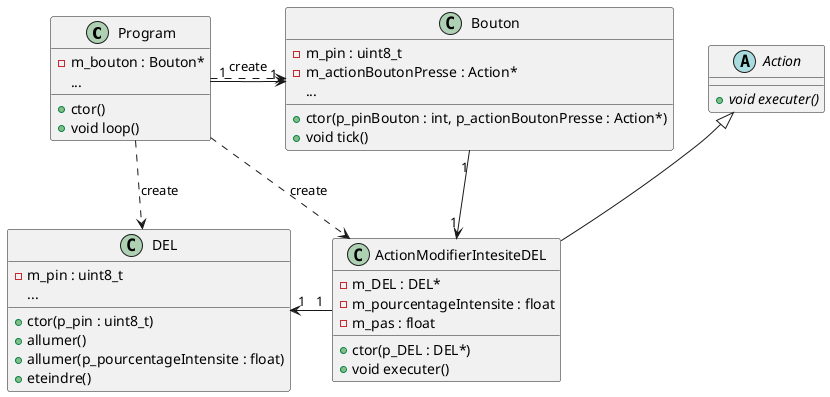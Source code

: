 @startuml dc_Bouton
skinparam maxMessageSize 50

class Program {
    - m_bouton : Bouton*
    ...
    + ctor()
    + void loop()
}

class Bouton {
    - m_pin : uint8_t
    - m_actionBoutonPresse : Action*
    ...
    + ctor(p_pinBouton : int, p_actionBoutonPresse : Action*)
    + void tick()
}

abstract class Action {
    + void executer() {abstract}
}

class ActionModifierIntesiteDEL {
    - m_DEL : DEL*
    - m_pourcentageIntensite : float
    - m_pas : float
    + ctor(p_DEL : DEL*)
    + void executer()
}

Action <|-- ActionModifierIntesiteDEL

class DEL {
    - m_pin : uint8_t
    ...
    + ctor(p_pin : uint8_t)
    + allumer()
    + allumer(p_pourcentageIntensite : float)
    + eteindre()
}

DEL "1" <-right- "1" ActionModifierIntesiteDEL
Bouton "1" <-left- "1" Program
ActionModifierIntesiteDEL "1" <-left- "1" Bouton
Program ..> DEL : create
Program ..> Bouton : create
Program ..> ActionModifierIntesiteDEL : create

@enduml